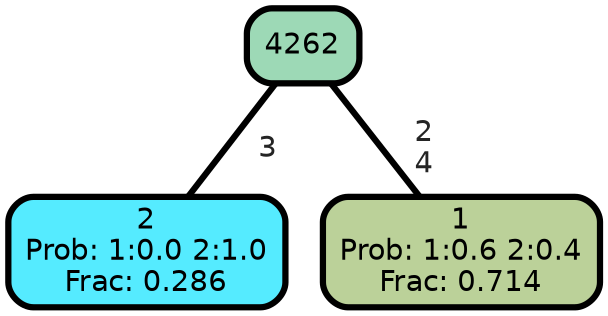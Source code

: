 graph Tree {
node [shape=box, style="filled, rounded",color="black",penwidth="3",fontcolor="black",                 fontname=helvetica] ;
graph [ranksep="0 equally", splines=straight,                 bgcolor=transparent, dpi=200] ;
edge [fontname=helvetica, fontweight=bold,fontcolor=grey14,color=black] ;
0 [label="2
Prob: 1:0.0 2:1.0
Frac: 0.286", fillcolor="#55ebff"] ;
1 [label="4262", fillcolor="#9dd9b6"] ;
2 [label="1
Prob: 1:0.6 2:0.4
Frac: 0.714", fillcolor="#bbd199"] ;
1 -- 0 [label=" 3",penwidth=3] ;
1 -- 2 [label=" 2\n 4",penwidth=3] ;
{rank = same;}}